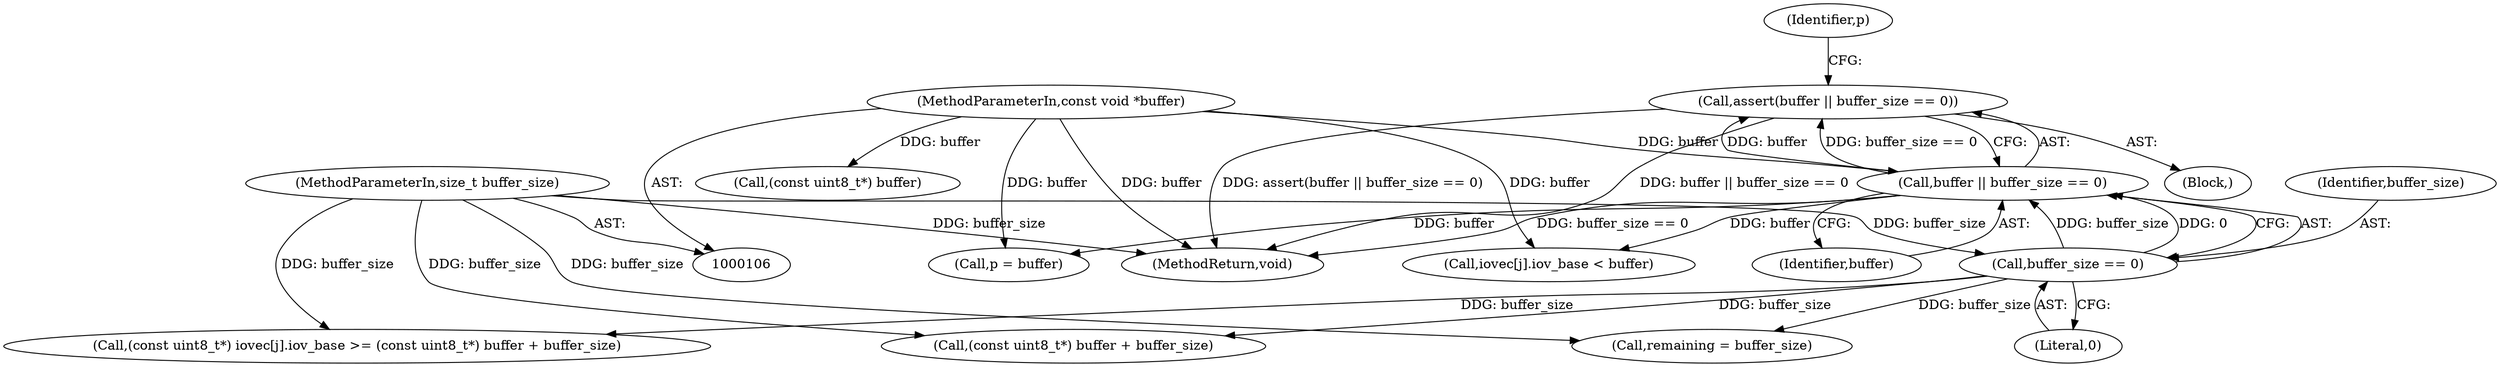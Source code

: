 digraph "0_systemd_505b6a61c22d5565e9308045c7b9bf79f7d0517e@API" {
"1000151" [label="(Call,assert(buffer || buffer_size == 0))"];
"1000152" [label="(Call,buffer || buffer_size == 0)"];
"1000108" [label="(MethodParameterIn,const void *buffer)"];
"1000154" [label="(Call,buffer_size == 0)"];
"1000109" [label="(MethodParameterIn,size_t buffer_size)"];
"1000152" [label="(Call,buffer || buffer_size == 0)"];
"1000155" [label="(Identifier,buffer_size)"];
"1000761" [label="(Call,(const uint8_t*) iovec[j].iov_base >= (const uint8_t*) buffer + buffer_size)"];
"1000153" [label="(Identifier,buffer)"];
"1000157" [label="(Call,p = buffer)"];
"1000160" [label="(Call,remaining = buffer_size)"];
"1000156" [label="(Literal,0)"];
"1000770" [label="(Call,(const uint8_t*) buffer)"];
"1000108" [label="(MethodParameterIn,const void *buffer)"];
"1000754" [label="(Call,iovec[j].iov_base < buffer)"];
"1000158" [label="(Identifier,p)"];
"1000769" [label="(Call,(const uint8_t*) buffer + buffer_size)"];
"1000114" [label="(Block,)"];
"1000154" [label="(Call,buffer_size == 0)"];
"1000786" [label="(MethodReturn,void)"];
"1000151" [label="(Call,assert(buffer || buffer_size == 0))"];
"1000109" [label="(MethodParameterIn,size_t buffer_size)"];
"1000151" -> "1000114"  [label="AST: "];
"1000151" -> "1000152"  [label="CFG: "];
"1000152" -> "1000151"  [label="AST: "];
"1000158" -> "1000151"  [label="CFG: "];
"1000151" -> "1000786"  [label="DDG: assert(buffer || buffer_size == 0)"];
"1000151" -> "1000786"  [label="DDG: buffer || buffer_size == 0"];
"1000152" -> "1000151"  [label="DDG: buffer"];
"1000152" -> "1000151"  [label="DDG: buffer_size == 0"];
"1000152" -> "1000153"  [label="CFG: "];
"1000152" -> "1000154"  [label="CFG: "];
"1000153" -> "1000152"  [label="AST: "];
"1000154" -> "1000152"  [label="AST: "];
"1000152" -> "1000786"  [label="DDG: buffer_size == 0"];
"1000108" -> "1000152"  [label="DDG: buffer"];
"1000154" -> "1000152"  [label="DDG: buffer_size"];
"1000154" -> "1000152"  [label="DDG: 0"];
"1000152" -> "1000157"  [label="DDG: buffer"];
"1000152" -> "1000754"  [label="DDG: buffer"];
"1000108" -> "1000106"  [label="AST: "];
"1000108" -> "1000786"  [label="DDG: buffer"];
"1000108" -> "1000157"  [label="DDG: buffer"];
"1000108" -> "1000754"  [label="DDG: buffer"];
"1000108" -> "1000770"  [label="DDG: buffer"];
"1000154" -> "1000156"  [label="CFG: "];
"1000155" -> "1000154"  [label="AST: "];
"1000156" -> "1000154"  [label="AST: "];
"1000109" -> "1000154"  [label="DDG: buffer_size"];
"1000154" -> "1000160"  [label="DDG: buffer_size"];
"1000154" -> "1000761"  [label="DDG: buffer_size"];
"1000154" -> "1000769"  [label="DDG: buffer_size"];
"1000109" -> "1000106"  [label="AST: "];
"1000109" -> "1000786"  [label="DDG: buffer_size"];
"1000109" -> "1000160"  [label="DDG: buffer_size"];
"1000109" -> "1000761"  [label="DDG: buffer_size"];
"1000109" -> "1000769"  [label="DDG: buffer_size"];
}
